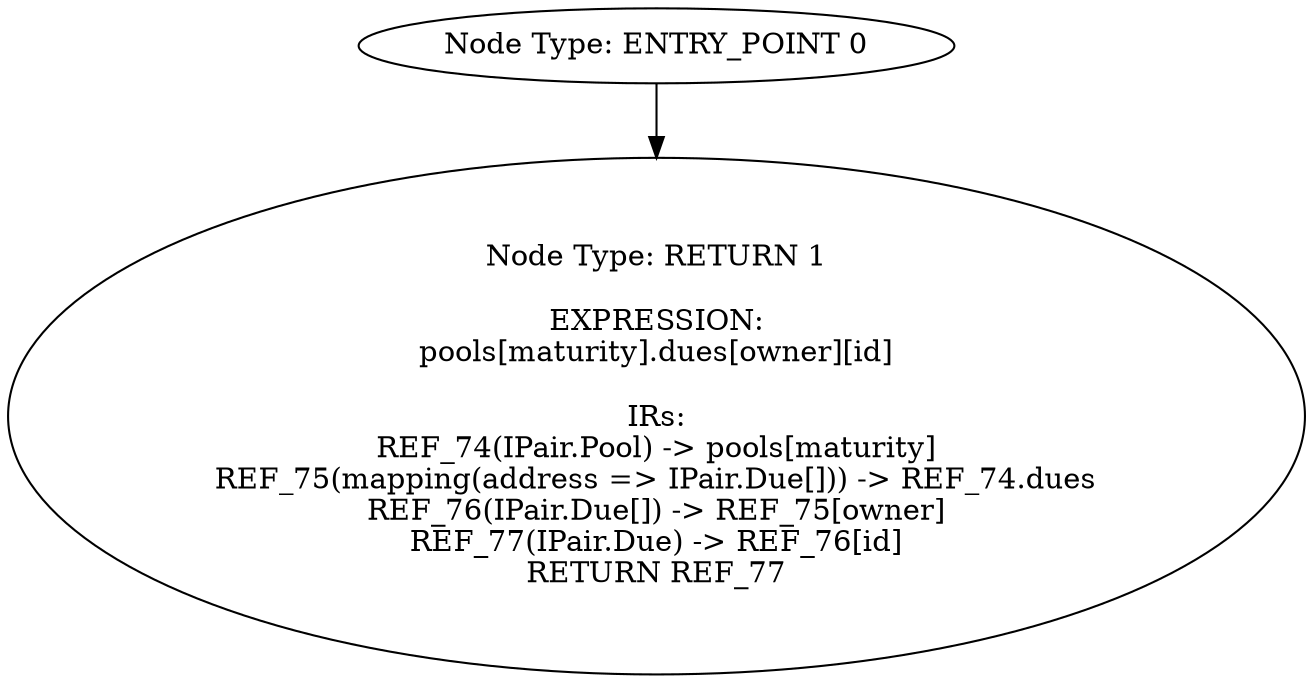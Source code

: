 digraph{
0[label="Node Type: ENTRY_POINT 0
"];
0->1;
1[label="Node Type: RETURN 1

EXPRESSION:
pools[maturity].dues[owner][id]

IRs:
REF_74(IPair.Pool) -> pools[maturity]
REF_75(mapping(address => IPair.Due[])) -> REF_74.dues
REF_76(IPair.Due[]) -> REF_75[owner]
REF_77(IPair.Due) -> REF_76[id]
RETURN REF_77"];
}
